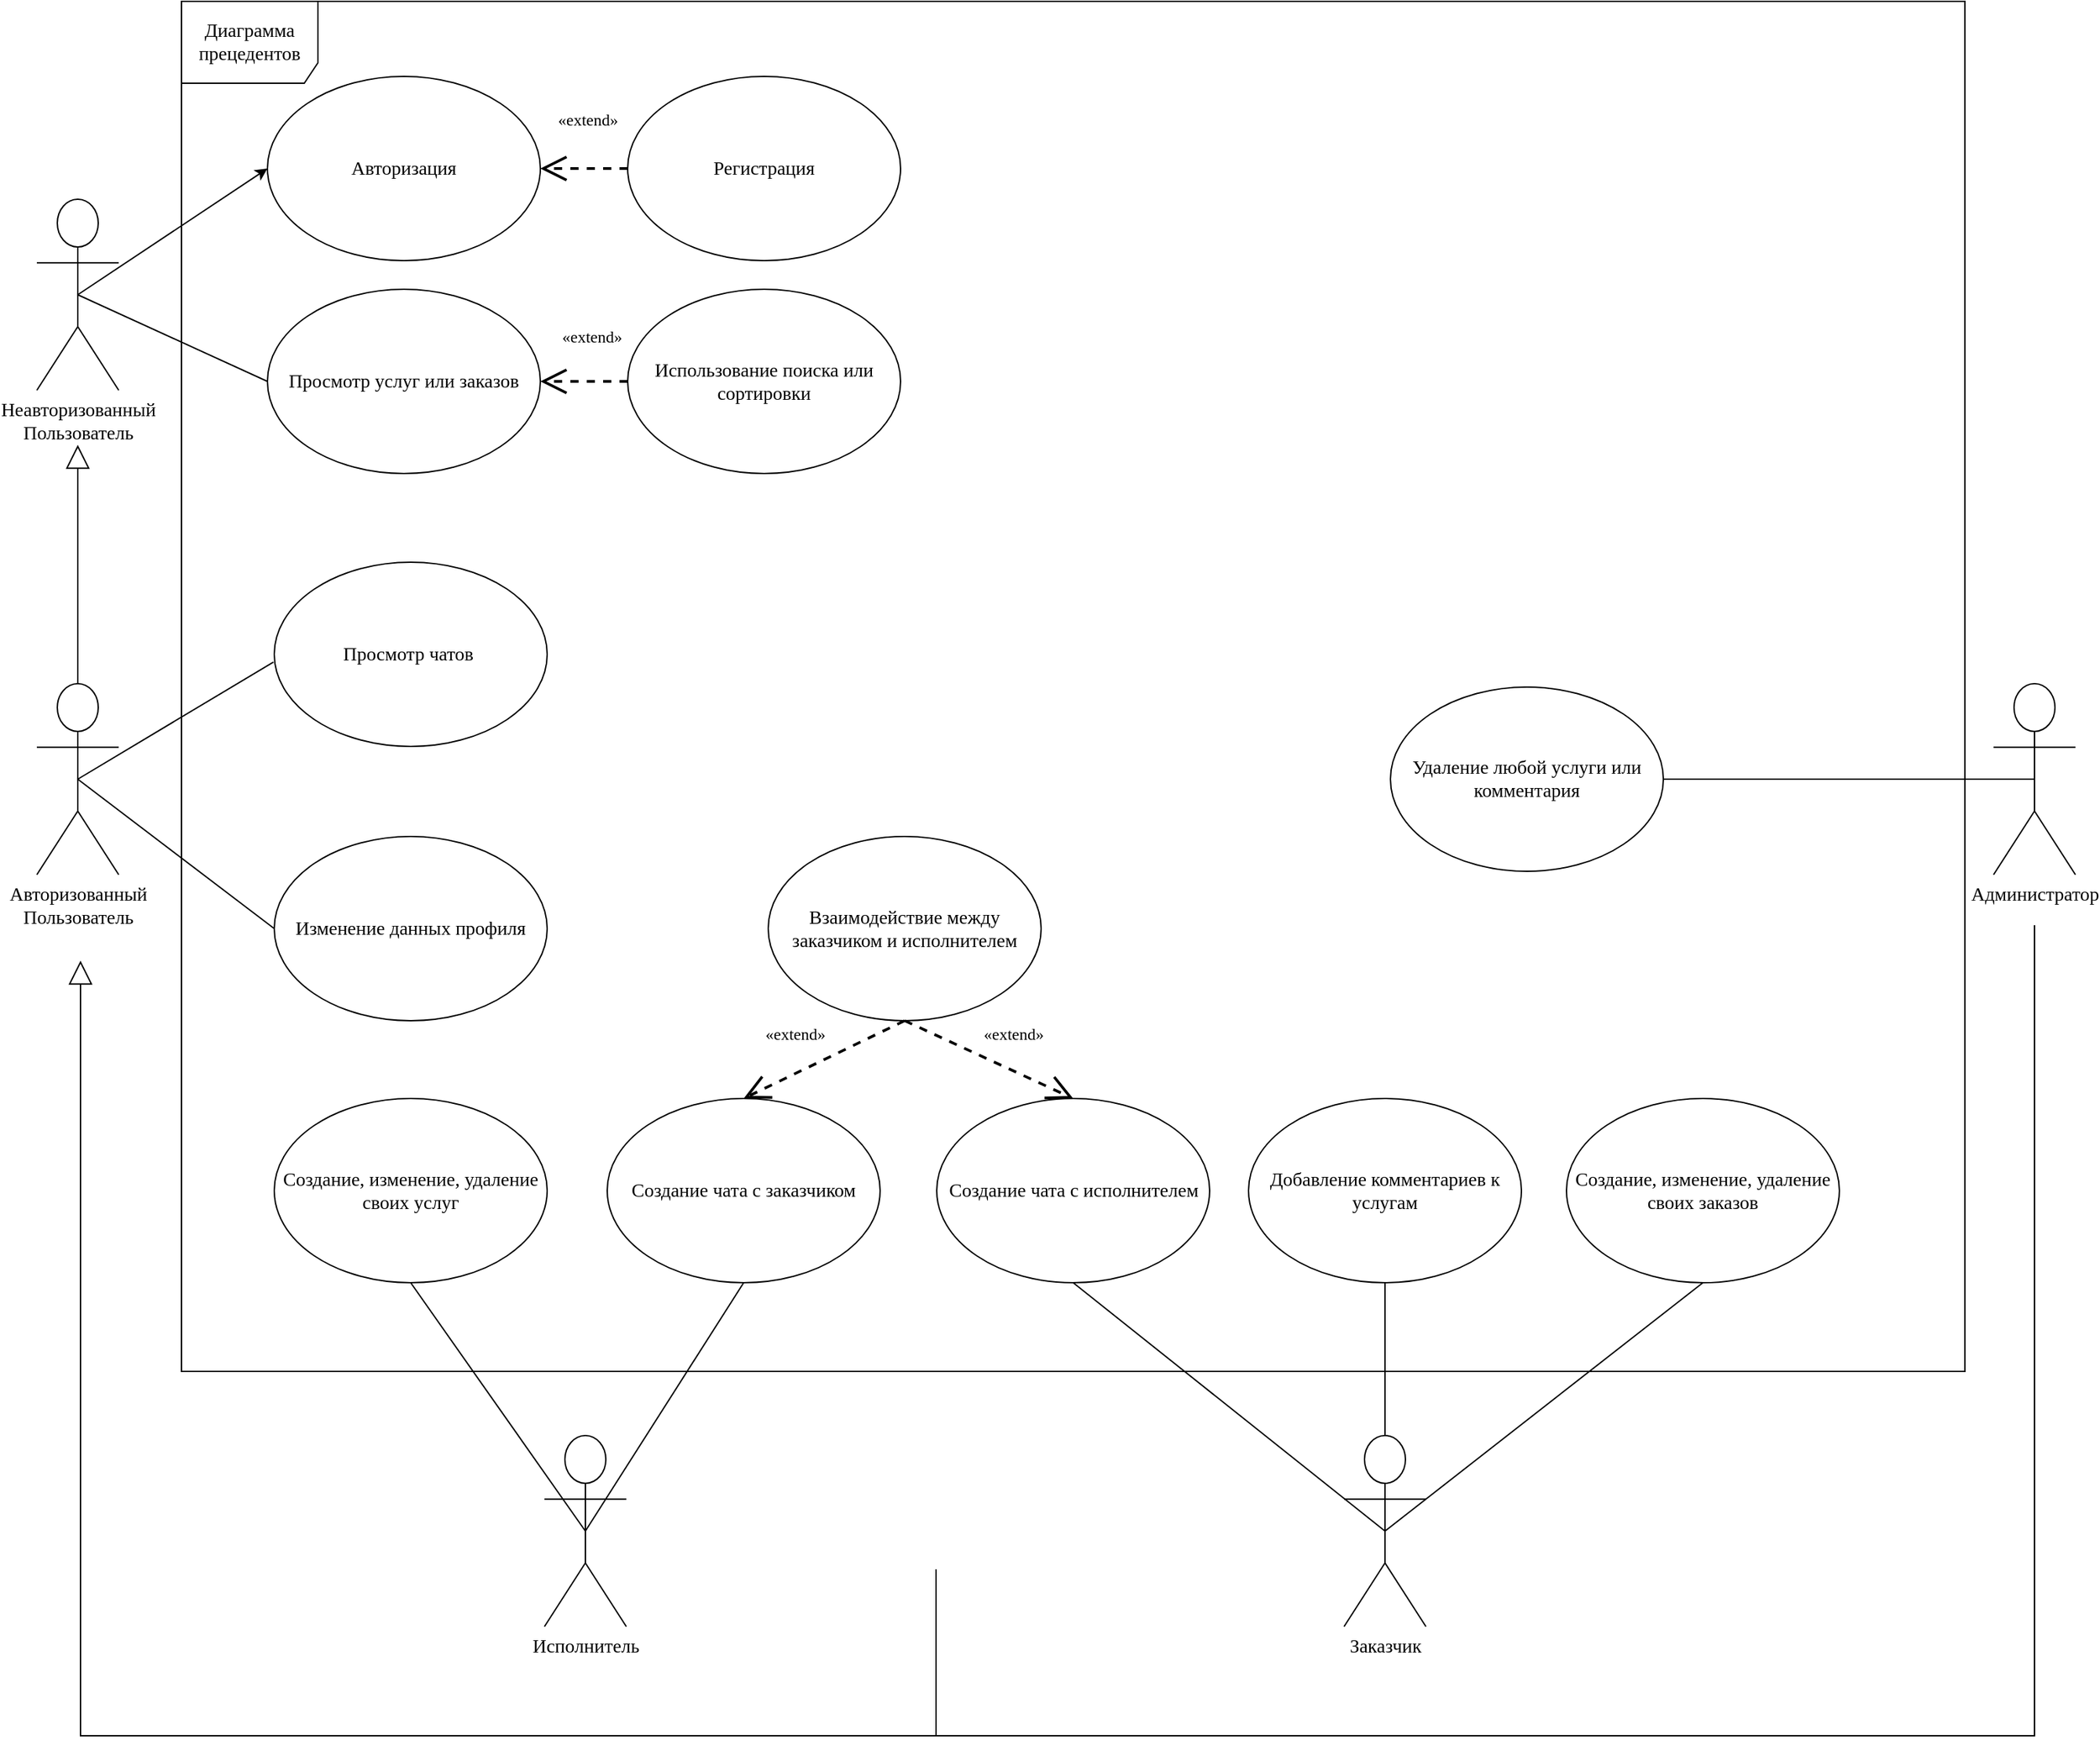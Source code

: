 <mxfile version="21.2.1" type="github">
  <diagram name="Страница 1" id="cCCIlAFTOr4Qi8Cy_CkC">
    <mxGraphModel dx="2252" dy="1221" grid="0" gridSize="10" guides="1" tooltips="1" connect="1" arrows="1" fold="1" page="1" pageScale="1" pageWidth="2336" pageHeight="1654" math="0" shadow="0">
      <root>
        <mxCell id="0" />
        <mxCell id="1" parent="0" />
        <mxCell id="EgZyC1ixlsFqTv5ItHzm-1" value="&lt;font style=&quot;font-size: 14px&quot;&gt;Диаграмма прецедентов&lt;br&gt;&lt;/font&gt;" style="shape=umlFrame;whiteSpace=wrap;html=1;width=100;height=60;perimeterSpacing=0;shadow=0;fontFamily=GOST type A Regular;fontSource=https%3A%2F%2Fwebfonts.pro%2Flight-fonts%2F123-gost_type_a.html;" vertex="1" parent="1">
          <mxGeometry x="872" y="294" width="1307" height="1004" as="geometry" />
        </mxCell>
        <mxCell id="EgZyC1ixlsFqTv5ItHzm-2" style="edgeStyle=orthogonalEdgeStyle;rounded=0;orthogonalLoop=1;jettySize=auto;html=1;exitX=0.5;exitY=0;exitDx=0;exitDy=0;exitPerimeter=0;endArrow=block;endFill=0;endSize=15;" edge="1" parent="1" source="EgZyC1ixlsFqTv5ItHzm-31">
          <mxGeometry relative="1" as="geometry">
            <mxPoint x="796" y="619" as="targetPoint" />
          </mxGeometry>
        </mxCell>
        <mxCell id="EgZyC1ixlsFqTv5ItHzm-3" style="rounded=0;orthogonalLoop=1;jettySize=auto;html=1;exitX=0.5;exitY=0.5;exitDx=0;exitDy=0;exitPerimeter=0;entryX=0;entryY=0.5;entryDx=0;entryDy=0;endArrow=none;endFill=0;" edge="1" parent="1" source="EgZyC1ixlsFqTv5ItHzm-31" target="EgZyC1ixlsFqTv5ItHzm-25">
          <mxGeometry relative="1" as="geometry" />
        </mxCell>
        <mxCell id="EgZyC1ixlsFqTv5ItHzm-5" style="edgeStyle=orthogonalEdgeStyle;rounded=0;orthogonalLoop=1;jettySize=auto;html=1;exitX=1;exitY=1;exitDx=0;exitDy=0;entryX=0;entryY=0.5;entryDx=0;entryDy=0;strokeColor=none;startArrow=none;fontFamily=GOST type A Regular;fontSource=https%3A%2F%2Fwebfonts.pro%2Flight-fonts%2F123-gost_type_a.html;" edge="1" parent="1" source="EgZyC1ixlsFqTv5ItHzm-23">
          <mxGeometry relative="1" as="geometry">
            <mxPoint x="1227.973" y="658.052" as="sourcePoint" />
            <mxPoint x="1209" y="662.5" as="targetPoint" />
          </mxGeometry>
        </mxCell>
        <mxCell id="EgZyC1ixlsFqTv5ItHzm-6" style="edgeStyle=none;rounded=0;jumpStyle=none;jumpSize=21;orthogonalLoop=1;jettySize=auto;html=1;exitX=0;exitY=0.5;exitDx=0;exitDy=0;entryX=1;entryY=0.5;entryDx=0;entryDy=0;dashed=1;startSize=19;endSize=15;strokeWidth=2;fontFamily=GOST type A Regular;fontSource=https%3A%2F%2Fwebfonts.pro%2Flight-fonts%2F123-gost_type_a.html;endArrow=open;endFill=0;" edge="1" parent="1" source="EgZyC1ixlsFqTv5ItHzm-11" target="EgZyC1ixlsFqTv5ItHzm-10">
          <mxGeometry relative="1" as="geometry">
            <mxPoint x="1474" y="662.5" as="sourcePoint" />
            <mxPoint x="1409" y="662.5" as="targetPoint" />
          </mxGeometry>
        </mxCell>
        <mxCell id="EgZyC1ixlsFqTv5ItHzm-7" value="&lt;font style=&quot;font-size: 14px&quot;&gt;Просмотр услуг или заказов&lt;/font&gt;" style="ellipse;whiteSpace=wrap;html=1;fontFamily=GOST type A Regular;fontSource=https%3A%2F%2Fwebfonts.pro%2Flight-fonts%2F123-gost_type_a.html;" vertex="1" parent="1">
          <mxGeometry x="935" y="505" width="200" height="135" as="geometry" />
        </mxCell>
        <mxCell id="EgZyC1ixlsFqTv5ItHzm-8" value="&lt;span style=&quot;font-size: 14px;&quot;&gt;Использование поиска или сортировки&lt;/span&gt;" style="ellipse;whiteSpace=wrap;html=1;fontFamily=GOST type A Regular;fontSource=https%3A%2F%2Fwebfonts.pro%2Flight-fonts%2F123-gost_type_a.html;" vertex="1" parent="1">
          <mxGeometry x="1199" y="505" width="200" height="135" as="geometry" />
        </mxCell>
        <mxCell id="EgZyC1ixlsFqTv5ItHzm-9" value="&lt;span style=&quot;font-size: 14px;&quot;&gt;Администратор&lt;/span&gt;" style="shape=umlActor;verticalLabelPosition=bottom;verticalAlign=top;html=1;fontFamily=GOST type A Regular;fontSource=https%3A%2F%2Fwebfonts.pro%2Flight-fonts%2F123-gost_type_a.html;" vertex="1" parent="1">
          <mxGeometry x="2200" y="794" width="60" height="140" as="geometry" />
        </mxCell>
        <mxCell id="EgZyC1ixlsFqTv5ItHzm-10" value="&lt;font style=&quot;font-size: 14px&quot;&gt;Авторизация&lt;/font&gt;" style="ellipse;whiteSpace=wrap;html=1;fontFamily=GOST type A Regular;fontSource=https%3A%2F%2Fwebfonts.pro%2Flight-fonts%2F123-gost_type_a.html;" vertex="1" parent="1">
          <mxGeometry x="935" y="349" width="200" height="135" as="geometry" />
        </mxCell>
        <mxCell id="EgZyC1ixlsFqTv5ItHzm-11" value="&lt;font style=&quot;font-size: 14px&quot;&gt;Регистрация&lt;/font&gt;" style="ellipse;whiteSpace=wrap;html=1;fontFamily=GOST type A Regular;fontSource=https%3A%2F%2Fwebfonts.pro%2Flight-fonts%2F123-gost_type_a.html;" vertex="1" parent="1">
          <mxGeometry x="1199" y="349" width="200" height="135" as="geometry" />
        </mxCell>
        <mxCell id="EgZyC1ixlsFqTv5ItHzm-12" value="&lt;span style=&quot;font-size: 14px;&quot;&gt;Удаление любой услуги или комментария&lt;/span&gt;" style="ellipse;whiteSpace=wrap;html=1;fontFamily=GOST type A Regular;fontSource=https%3A%2F%2Fwebfonts.pro%2Flight-fonts%2F123-gost_type_a.html;" vertex="1" parent="1">
          <mxGeometry x="1758" y="796.5" width="200" height="135" as="geometry" />
        </mxCell>
        <mxCell id="EgZyC1ixlsFqTv5ItHzm-13" value="" style="endArrow=none;html=1;entryX=1;entryY=0.5;entryDx=0;entryDy=0;fontFamily=GOST type A Regular;fontSource=https%3A%2F%2Fwebfonts.pro%2Flight-fonts%2F123-gost_type_a.html;exitX=0.5;exitY=0.5;exitDx=0;exitDy=0;exitPerimeter=0;" edge="1" parent="1" source="EgZyC1ixlsFqTv5ItHzm-9" target="EgZyC1ixlsFqTv5ItHzm-12">
          <mxGeometry width="50" height="50" relative="1" as="geometry">
            <mxPoint x="1299" y="1389" as="sourcePoint" />
            <mxPoint x="1451" y="471.5" as="targetPoint" />
          </mxGeometry>
        </mxCell>
        <mxCell id="EgZyC1ixlsFqTv5ItHzm-15" value="&lt;font style=&quot;font-size: 14px&quot;&gt;Создание, изменение, удаление своих услуг&lt;/font&gt;" style="ellipse;whiteSpace=wrap;html=1;fontFamily=GOST type A Regular;fontSource=https%3A%2F%2Fwebfonts.pro%2Flight-fonts%2F123-gost_type_a.html;" vertex="1" parent="1">
          <mxGeometry x="940" y="1098" width="200" height="135" as="geometry" />
        </mxCell>
        <mxCell id="EgZyC1ixlsFqTv5ItHzm-16" style="rounded=0;orthogonalLoop=1;jettySize=auto;html=1;exitX=0.5;exitY=0.5;exitDx=0;exitDy=0;exitPerimeter=0;entryX=0;entryY=0.5;entryDx=0;entryDy=0;fontFamily=GOST type A Regular;fontSource=https%3A%2F%2Fwebfonts.pro%2Flight-fonts%2F123-gost_type_a.html;" edge="1" parent="1" source="EgZyC1ixlsFqTv5ItHzm-17" target="EgZyC1ixlsFqTv5ItHzm-10">
          <mxGeometry relative="1" as="geometry" />
        </mxCell>
        <mxCell id="EgZyC1ixlsFqTv5ItHzm-17" value="&lt;span style=&quot;font-size: 14px;&quot;&gt;Неавторизованный&lt;br&gt;Пользователь&lt;/span&gt;" style="shape=umlActor;verticalLabelPosition=bottom;verticalAlign=top;html=1;fontFamily=GOST type A Regular;fontSource=https%3A%2F%2Fwebfonts.pro%2Flight-fonts%2F123-gost_type_a.html;" vertex="1" parent="1">
          <mxGeometry x="766" y="439" width="60" height="140" as="geometry" />
        </mxCell>
        <mxCell id="EgZyC1ixlsFqTv5ItHzm-18" value="" style="endArrow=none;html=1;exitX=0;exitY=0.5;exitDx=0;exitDy=0;entryX=0.5;entryY=0.5;entryDx=0;entryDy=0;fontFamily=GOST type A Regular;fontSource=https%3A%2F%2Fwebfonts.pro%2Flight-fonts%2F123-gost_type_a.html;entryPerimeter=0;" edge="1" parent="1" source="EgZyC1ixlsFqTv5ItHzm-7" target="EgZyC1ixlsFqTv5ItHzm-17">
          <mxGeometry width="50" height="50" relative="1" as="geometry">
            <mxPoint x="803" y="437" as="sourcePoint" />
            <mxPoint x="1005.0" y="442.5" as="targetPoint" />
          </mxGeometry>
        </mxCell>
        <mxCell id="EgZyC1ixlsFqTv5ItHzm-20" value="&lt;span style=&quot;font-size: 14px;&quot;&gt;Просмотр чатов&amp;nbsp;&lt;/span&gt;" style="ellipse;whiteSpace=wrap;html=1;fontFamily=GOST type A Regular;fontSource=https%3A%2F%2Fwebfonts.pro%2Flight-fonts%2F123-gost_type_a.html;" vertex="1" parent="1">
          <mxGeometry x="940" y="705" width="200" height="135" as="geometry" />
        </mxCell>
        <mxCell id="EgZyC1ixlsFqTv5ItHzm-21" value="" style="endArrow=none;html=1;exitX=-0.003;exitY=0.542;exitDx=0;exitDy=0;fontFamily=GOST type A Regular;fontSource=https%3A%2F%2Fwebfonts.pro%2Flight-fonts%2F123-gost_type_a.html;entryX=0.5;entryY=0.5;entryDx=0;entryDy=0;entryPerimeter=0;exitPerimeter=0;" edge="1" parent="1" source="EgZyC1ixlsFqTv5ItHzm-20" target="EgZyC1ixlsFqTv5ItHzm-31">
          <mxGeometry width="50" height="50" relative="1" as="geometry">
            <mxPoint x="950.0" y="578.5" as="sourcePoint" />
            <mxPoint x="1428" y="888" as="targetPoint" />
          </mxGeometry>
        </mxCell>
        <mxCell id="EgZyC1ixlsFqTv5ItHzm-22" value="&lt;span style=&quot;font-size: 14px;&quot;&gt;Взаимодействие между заказчиком и исполнителем&lt;/span&gt;" style="ellipse;whiteSpace=wrap;html=1;fontFamily=GOST type A Regular;fontSource=https%3A%2F%2Fwebfonts.pro%2Flight-fonts%2F123-gost_type_a.html;" vertex="1" parent="1">
          <mxGeometry x="1302" y="906" width="200" height="135" as="geometry" />
        </mxCell>
        <mxCell id="EgZyC1ixlsFqTv5ItHzm-23" value="«extend»" style="text;html=1;strokeColor=none;fillColor=none;align=center;verticalAlign=middle;whiteSpace=wrap;rounded=0;shadow=0;fontFamily=GOST type A Regular;fontSource=https%3A%2F%2Fwebfonts.pro%2Flight-fonts%2F123-gost_type_a.html;" vertex="1" parent="1">
          <mxGeometry x="1302" y="1041" width="40" height="20" as="geometry" />
        </mxCell>
        <mxCell id="EgZyC1ixlsFqTv5ItHzm-24" value="" style="edgeStyle=orthogonalEdgeStyle;rounded=0;orthogonalLoop=1;jettySize=auto;html=1;exitX=1;exitY=1;exitDx=0;exitDy=0;entryX=0;entryY=0.5;entryDx=0;entryDy=0;strokeColor=none;endArrow=none;fontFamily=GOST type A Regular;fontSource=https%3A%2F%2Fwebfonts.pro%2Flight-fonts%2F123-gost_type_a.html;" edge="1" parent="1" target="EgZyC1ixlsFqTv5ItHzm-23">
          <mxGeometry relative="1" as="geometry">
            <mxPoint x="1227.973" y="658.052" as="sourcePoint" />
            <mxPoint x="1209" y="662.5" as="targetPoint" />
          </mxGeometry>
        </mxCell>
        <mxCell id="EgZyC1ixlsFqTv5ItHzm-25" value="&lt;span style=&quot;font-size: 14px;&quot;&gt;Изменение данных профиля&lt;/span&gt;" style="ellipse;whiteSpace=wrap;html=1;fontFamily=GOST type A Regular;fontSource=https%3A%2F%2Fwebfonts.pro%2Flight-fonts%2F123-gost_type_a.html;" vertex="1" parent="1">
          <mxGeometry x="940" y="906" width="200" height="135" as="geometry" />
        </mxCell>
        <mxCell id="EgZyC1ixlsFqTv5ItHzm-26" value="«extend»" style="text;html=1;strokeColor=none;fillColor=none;align=center;verticalAlign=middle;whiteSpace=wrap;rounded=0;shadow=0;fontFamily=GOST type A Regular;fontSource=https%3A%2F%2Fwebfonts.pro%2Flight-fonts%2F123-gost_type_a.html;" vertex="1" parent="1">
          <mxGeometry x="1153" y="530" width="40" height="20" as="geometry" />
        </mxCell>
        <mxCell id="EgZyC1ixlsFqTv5ItHzm-27" value="«extend»" style="text;html=1;strokeColor=none;fillColor=none;align=center;verticalAlign=middle;whiteSpace=wrap;rounded=0;shadow=0;fontFamily=GOST type A Regular;fontSource=https%3A%2F%2Fwebfonts.pro%2Flight-fonts%2F123-gost_type_a.html;" vertex="1" parent="1">
          <mxGeometry x="1150" y="371" width="40" height="20" as="geometry" />
        </mxCell>
        <mxCell id="EgZyC1ixlsFqTv5ItHzm-28" style="edgeStyle=none;rounded=0;jumpStyle=none;jumpSize=21;orthogonalLoop=1;jettySize=auto;html=1;exitX=0.5;exitY=1;exitDx=0;exitDy=0;dashed=1;startSize=19;endSize=15;strokeWidth=2;fontFamily=GOST type A Regular;fontSource=https%3A%2F%2Fwebfonts.pro%2Flight-fonts%2F123-gost_type_a.html;endArrow=open;endFill=0;entryX=0.5;entryY=0;entryDx=0;entryDy=0;" edge="1" parent="1" source="EgZyC1ixlsFqTv5ItHzm-22" target="EgZyC1ixlsFqTv5ItHzm-37">
          <mxGeometry relative="1" as="geometry">
            <mxPoint x="1233" y="745" as="sourcePoint" />
            <mxPoint x="1133" y="745" as="targetPoint" />
          </mxGeometry>
        </mxCell>
        <mxCell id="EgZyC1ixlsFqTv5ItHzm-29" style="edgeStyle=none;rounded=0;jumpStyle=none;jumpSize=21;orthogonalLoop=1;jettySize=auto;html=1;exitX=0;exitY=0.5;exitDx=0;exitDy=0;entryX=1;entryY=0.5;entryDx=0;entryDy=0;dashed=1;startSize=19;endSize=15;strokeWidth=2;fontFamily=GOST type A Regular;fontSource=https%3A%2F%2Fwebfonts.pro%2Flight-fonts%2F123-gost_type_a.html;endArrow=open;endFill=0;" edge="1" parent="1" source="EgZyC1ixlsFqTv5ItHzm-8" target="EgZyC1ixlsFqTv5ItHzm-7">
          <mxGeometry relative="1" as="geometry">
            <mxPoint x="1200.5" y="601" as="sourcePoint" />
            <mxPoint x="1139.5" y="601" as="targetPoint" />
          </mxGeometry>
        </mxCell>
        <mxCell id="EgZyC1ixlsFqTv5ItHzm-30" value="" style="edgeStyle=elbowEdgeStyle;rounded=0;orthogonalLoop=1;jettySize=auto;html=1;endSize=15;endArrow=block;endFill=0;elbow=vertical;" edge="1" parent="1">
          <mxGeometry relative="1" as="geometry">
            <mxPoint x="1425" y="1443" as="sourcePoint" />
            <mxPoint x="798" y="997" as="targetPoint" />
            <Array as="points">
              <mxPoint x="1106" y="1565" />
            </Array>
          </mxGeometry>
        </mxCell>
        <mxCell id="EgZyC1ixlsFqTv5ItHzm-31" value="&lt;span style=&quot;font-size: 14px;&quot;&gt;Авторизованный&lt;br&gt;Пользователь&lt;/span&gt;" style="shape=umlActor;verticalLabelPosition=bottom;verticalAlign=top;html=1;fontFamily=GOST type A Regular;fontSource=https%3A%2F%2Fwebfonts.pro%2Flight-fonts%2F123-gost_type_a.html;" vertex="1" parent="1">
          <mxGeometry x="766" y="794" width="60" height="140" as="geometry" />
        </mxCell>
        <mxCell id="EgZyC1ixlsFqTv5ItHzm-32" value="&lt;span style=&quot;font-size: 14px;&quot;&gt;Исполнитель&lt;br&gt;&lt;/span&gt;" style="shape=umlActor;verticalLabelPosition=bottom;verticalAlign=top;html=1;fontFamily=GOST type A Regular;fontSource=https%3A%2F%2Fwebfonts.pro%2Flight-fonts%2F123-gost_type_a.html;" vertex="1" parent="1">
          <mxGeometry x="1138" y="1345" width="60" height="140" as="geometry" />
        </mxCell>
        <mxCell id="EgZyC1ixlsFqTv5ItHzm-35" style="rounded=0;orthogonalLoop=1;jettySize=auto;html=1;exitX=0.5;exitY=0.5;exitDx=0;exitDy=0;exitPerimeter=0;entryX=0.5;entryY=1;entryDx=0;entryDy=0;endArrow=none;endFill=0;" edge="1" parent="1" source="EgZyC1ixlsFqTv5ItHzm-33" target="EgZyC1ixlsFqTv5ItHzm-34">
          <mxGeometry relative="1" as="geometry" />
        </mxCell>
        <mxCell id="EgZyC1ixlsFqTv5ItHzm-33" value="&lt;span style=&quot;font-size: 14px;&quot;&gt;Заказчик&lt;/span&gt;" style="shape=umlActor;verticalLabelPosition=bottom;verticalAlign=top;html=1;fontFamily=GOST type A Regular;fontSource=https%3A%2F%2Fwebfonts.pro%2Flight-fonts%2F123-gost_type_a.html;" vertex="1" parent="1">
          <mxGeometry x="1724" y="1345" width="60" height="140" as="geometry" />
        </mxCell>
        <mxCell id="EgZyC1ixlsFqTv5ItHzm-34" value="&lt;span style=&quot;font-size: 14px;&quot;&gt;Добавление комментариев к услугам&lt;/span&gt;" style="ellipse;whiteSpace=wrap;html=1;fontFamily=GOST type A Regular;fontSource=https%3A%2F%2Fwebfonts.pro%2Flight-fonts%2F123-gost_type_a.html;" vertex="1" parent="1">
          <mxGeometry x="1654" y="1098" width="200" height="135" as="geometry" />
        </mxCell>
        <mxCell id="EgZyC1ixlsFqTv5ItHzm-36" value="&lt;font style=&quot;font-size: 14px&quot;&gt;Создание, изменение, удаление своих заказов&lt;/font&gt;" style="ellipse;whiteSpace=wrap;html=1;fontFamily=GOST type A Regular;fontSource=https%3A%2F%2Fwebfonts.pro%2Flight-fonts%2F123-gost_type_a.html;" vertex="1" parent="1">
          <mxGeometry x="1887" y="1098" width="200" height="135" as="geometry" />
        </mxCell>
        <mxCell id="EgZyC1ixlsFqTv5ItHzm-37" value="&lt;span style=&quot;font-size: 14px;&quot;&gt;Создание чата с заказчиком&lt;/span&gt;" style="ellipse;whiteSpace=wrap;html=1;fontFamily=GOST type A Regular;fontSource=https%3A%2F%2Fwebfonts.pro%2Flight-fonts%2F123-gost_type_a.html;" vertex="1" parent="1">
          <mxGeometry x="1184" y="1098" width="200" height="135" as="geometry" />
        </mxCell>
        <mxCell id="EgZyC1ixlsFqTv5ItHzm-38" value="&lt;span style=&quot;font-size: 14px;&quot;&gt;Создание чата с исполнителем&lt;/span&gt;" style="ellipse;whiteSpace=wrap;html=1;fontFamily=GOST type A Regular;fontSource=https%3A%2F%2Fwebfonts.pro%2Flight-fonts%2F123-gost_type_a.html;" vertex="1" parent="1">
          <mxGeometry x="1425.5" y="1098" width="200" height="135" as="geometry" />
        </mxCell>
        <mxCell id="EgZyC1ixlsFqTv5ItHzm-39" style="edgeStyle=none;rounded=0;jumpStyle=none;jumpSize=21;orthogonalLoop=1;jettySize=auto;html=1;exitX=0.5;exitY=1;exitDx=0;exitDy=0;dashed=1;startSize=19;endSize=15;strokeWidth=2;fontFamily=GOST type A Regular;fontSource=https%3A%2F%2Fwebfonts.pro%2Flight-fonts%2F123-gost_type_a.html;endArrow=open;endFill=0;entryX=0.5;entryY=0;entryDx=0;entryDy=0;" edge="1" parent="1" source="EgZyC1ixlsFqTv5ItHzm-22" target="EgZyC1ixlsFqTv5ItHzm-38">
          <mxGeometry relative="1" as="geometry">
            <mxPoint x="1312" y="967" as="sourcePoint" />
            <mxPoint x="1278" y="1108" as="targetPoint" />
          </mxGeometry>
        </mxCell>
        <mxCell id="EgZyC1ixlsFqTv5ItHzm-40" value="«extend»" style="text;html=1;strokeColor=none;fillColor=none;align=center;verticalAlign=middle;whiteSpace=wrap;rounded=0;shadow=0;fontFamily=GOST type A Regular;fontSource=https%3A%2F%2Fwebfonts.pro%2Flight-fonts%2F123-gost_type_a.html;" vertex="1" parent="1">
          <mxGeometry x="1462" y="1041" width="40" height="20" as="geometry" />
        </mxCell>
        <mxCell id="EgZyC1ixlsFqTv5ItHzm-41" style="rounded=0;orthogonalLoop=1;jettySize=auto;html=1;exitX=0.5;exitY=0.5;exitDx=0;exitDy=0;exitPerimeter=0;entryX=0.5;entryY=1;entryDx=0;entryDy=0;endArrow=none;endFill=0;" edge="1" parent="1" source="EgZyC1ixlsFqTv5ItHzm-33" target="EgZyC1ixlsFqTv5ItHzm-38">
          <mxGeometry relative="1" as="geometry">
            <mxPoint x="1716" y="1359" as="sourcePoint" />
            <mxPoint x="1764" y="1243" as="targetPoint" />
          </mxGeometry>
        </mxCell>
        <mxCell id="EgZyC1ixlsFqTv5ItHzm-42" style="rounded=0;orthogonalLoop=1;jettySize=auto;html=1;exitX=0.5;exitY=0.5;exitDx=0;exitDy=0;exitPerimeter=0;entryX=0.5;entryY=1;entryDx=0;entryDy=0;endArrow=none;endFill=0;" edge="1" parent="1" source="EgZyC1ixlsFqTv5ItHzm-33" target="EgZyC1ixlsFqTv5ItHzm-36">
          <mxGeometry relative="1" as="geometry">
            <mxPoint x="1726" y="1369" as="sourcePoint" />
            <mxPoint x="1774" y="1253" as="targetPoint" />
          </mxGeometry>
        </mxCell>
        <mxCell id="EgZyC1ixlsFqTv5ItHzm-44" style="rounded=0;orthogonalLoop=1;jettySize=auto;html=1;exitX=0.5;exitY=1;exitDx=0;exitDy=0;entryX=0.5;entryY=0.5;entryDx=0;entryDy=0;endArrow=none;endFill=0;entryPerimeter=0;" edge="1" parent="1" source="EgZyC1ixlsFqTv5ItHzm-15" target="EgZyC1ixlsFqTv5ItHzm-32">
          <mxGeometry relative="1" as="geometry">
            <mxPoint x="1736" y="1379" as="sourcePoint" />
            <mxPoint x="1784" y="1263" as="targetPoint" />
          </mxGeometry>
        </mxCell>
        <mxCell id="EgZyC1ixlsFqTv5ItHzm-45" style="rounded=0;orthogonalLoop=1;jettySize=auto;html=1;exitX=0.5;exitY=0.5;exitDx=0;exitDy=0;exitPerimeter=0;entryX=0.5;entryY=1;entryDx=0;entryDy=0;endArrow=none;endFill=0;" edge="1" parent="1" source="EgZyC1ixlsFqTv5ItHzm-32" target="EgZyC1ixlsFqTv5ItHzm-37">
          <mxGeometry relative="1" as="geometry">
            <mxPoint x="1746" y="1389" as="sourcePoint" />
            <mxPoint x="1794" y="1273" as="targetPoint" />
          </mxGeometry>
        </mxCell>
        <mxCell id="EgZyC1ixlsFqTv5ItHzm-48" value="" style="edgeStyle=elbowEdgeStyle;rounded=0;orthogonalLoop=1;jettySize=auto;html=1;endSize=15;endArrow=none;endFill=0;elbow=vertical;" edge="1" parent="1">
          <mxGeometry relative="1" as="geometry">
            <mxPoint x="2230" y="971" as="sourcePoint" />
            <mxPoint x="1425" y="1564" as="targetPoint" />
            <Array as="points">
              <mxPoint x="1386" y="1565" />
              <mxPoint x="1804" y="1564" />
            </Array>
          </mxGeometry>
        </mxCell>
      </root>
    </mxGraphModel>
  </diagram>
</mxfile>
